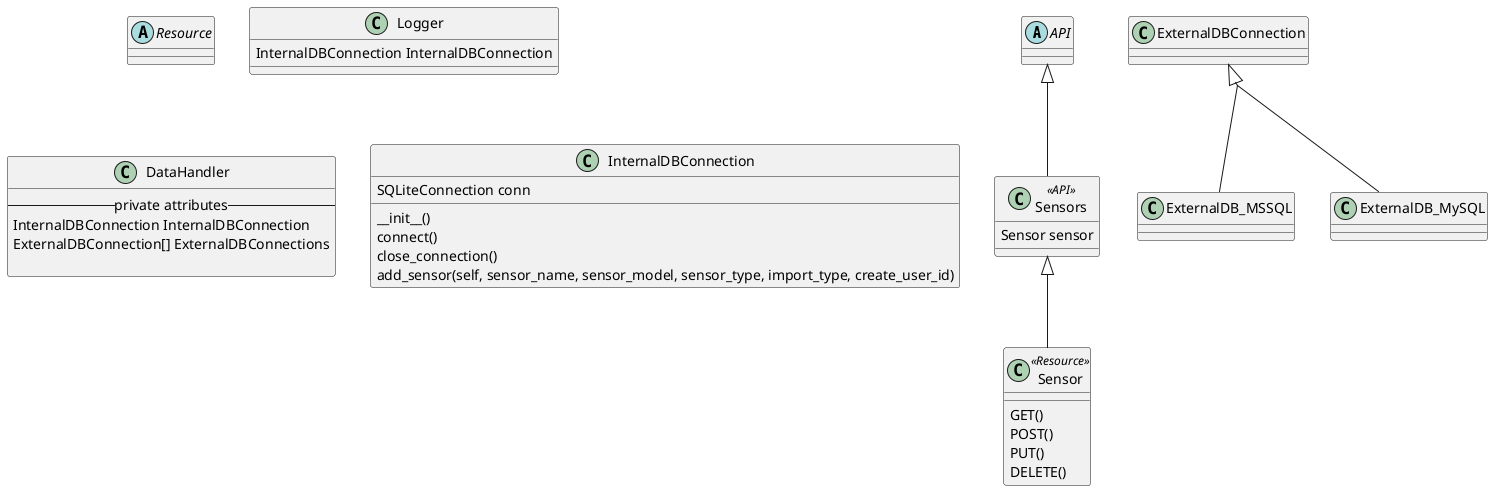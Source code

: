 @startuml 
skinparam groupInheritance 2



abstract API{}
abstract Resource{}




class Sensors <<API>>{
    Sensor sensor
}
class Sensor <<Resource>>{
    GET()
    POST()
    PUT()
    DELETE()
}

class Logger{
    InternalDBConnection InternalDBConnection
}

class DataHandler{
    --private attributes--
    InternalDBConnection InternalDBConnection
    ExternalDBConnection[] ExternalDBConnections

}

API <|-- Sensors
Sensors <|-- Sensor

class InternalDBConnection{
    SQLiteConnection conn
    __init__()
    connect()
    close_connection()
    add_sensor(self, sensor_name, sensor_model, sensor_type, import_type, create_user_id)

}
class ExternalDBConnection {}
class ExternalDB_MSSQL{}
class ExternalDB_MySQL{}

class ExternalDB_MSSQL extends ExternalDBConnection
class ExternalDB_MySQL extends ExternalDBConnection

@enduml